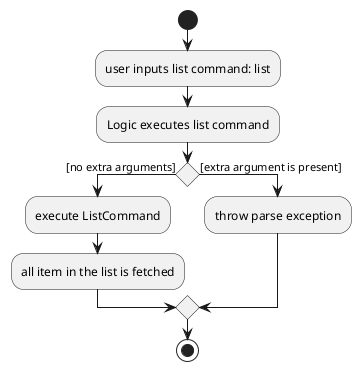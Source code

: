 @startuml
start
:user inputs list command: list;
:Logic executes list command;

if () then ([no extra arguments])
:execute ListCommand;

:all item in the list is fetched;

else ([extra argument is present])
    :throw parse exception;

endif
stop

@enduml